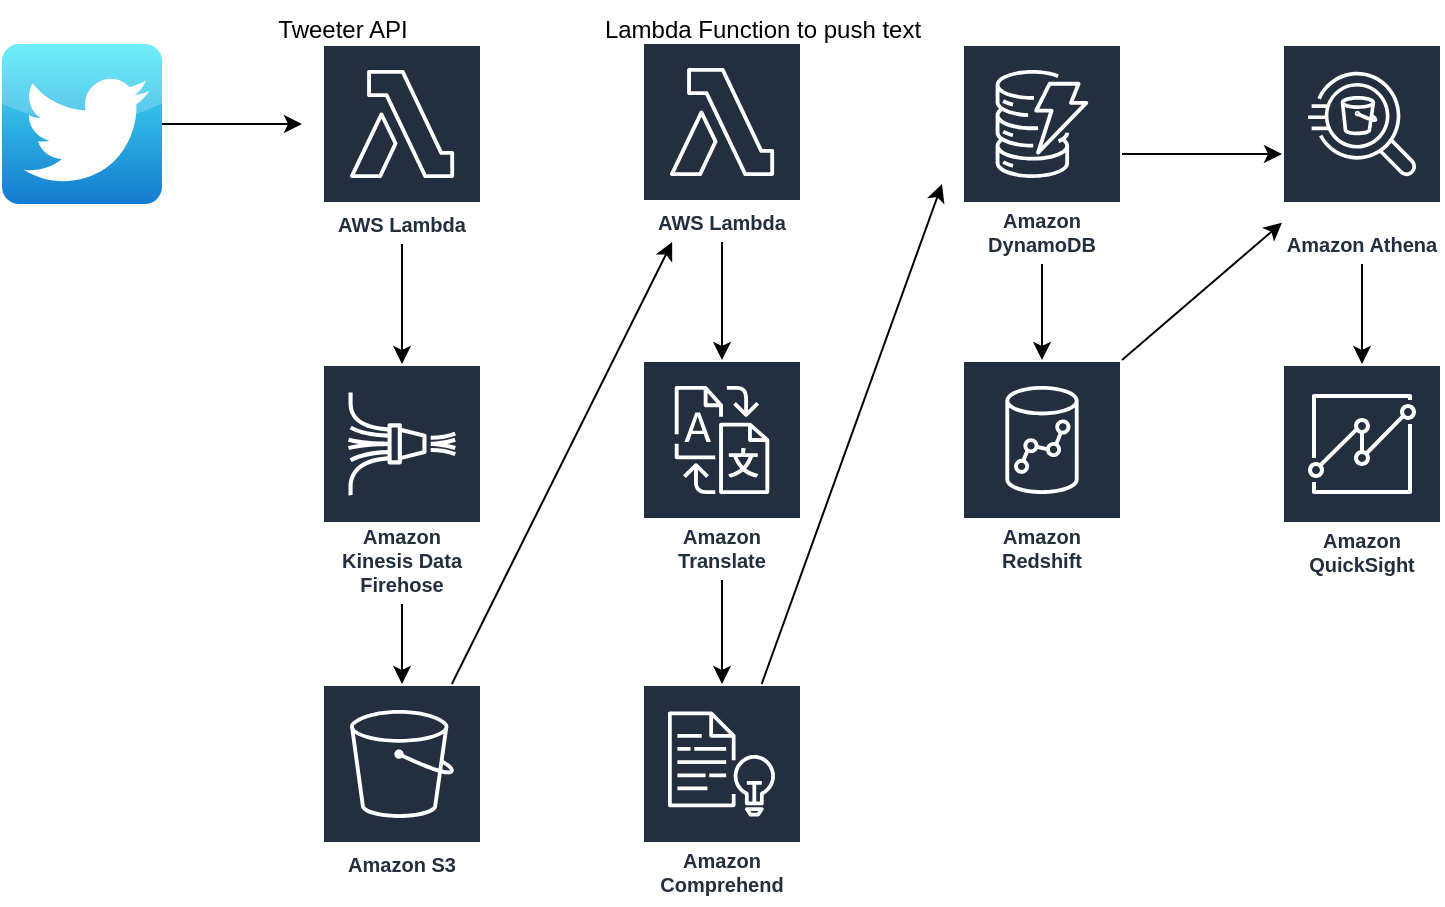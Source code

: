 <mxfile version="22.0.4" type="github">
  <diagram name="Page-1" id="dyy4JHxhdrdSeSU1JlN6">
    <mxGraphModel dx="1034" dy="398" grid="1" gridSize="10" guides="1" tooltips="1" connect="1" arrows="1" fold="1" page="1" pageScale="1" pageWidth="850" pageHeight="1100" math="0" shadow="0">
      <root>
        <mxCell id="0" />
        <mxCell id="1" parent="0" />
        <mxCell id="KFL26OVG4pfI2ZvZVbae-63" style="edgeStyle=orthogonalEdgeStyle;rounded=0;orthogonalLoop=1;jettySize=auto;html=1;" edge="1" parent="1" source="KFL26OVG4pfI2ZvZVbae-1">
          <mxGeometry relative="1" as="geometry">
            <mxPoint x="190" y="80" as="targetPoint" />
          </mxGeometry>
        </mxCell>
        <mxCell id="KFL26OVG4pfI2ZvZVbae-1" value="" style="dashed=0;outlineConnect=0;html=1;align=center;labelPosition=center;verticalLabelPosition=bottom;verticalAlign=top;shape=mxgraph.webicons.twitter;fillColor=#49EAF7;gradientColor=#137BD0" vertex="1" parent="1">
          <mxGeometry x="40" y="40" width="80" height="80" as="geometry" />
        </mxCell>
        <mxCell id="KFL26OVG4pfI2ZvZVbae-20" value="Amazon Redshift" style="sketch=0;outlineConnect=0;fontColor=#232F3E;gradientColor=none;strokeColor=#ffffff;fillColor=#232F3E;dashed=0;verticalLabelPosition=middle;verticalAlign=bottom;align=center;html=1;whiteSpace=wrap;fontSize=10;fontStyle=1;spacing=3;shape=mxgraph.aws4.productIcon;prIcon=mxgraph.aws4.redshift;" vertex="1" parent="1">
          <mxGeometry x="520" y="198" width="80" height="110" as="geometry" />
        </mxCell>
        <mxCell id="KFL26OVG4pfI2ZvZVbae-57" style="edgeStyle=orthogonalEdgeStyle;rounded=0;orthogonalLoop=1;jettySize=auto;html=1;" edge="1" parent="1" source="KFL26OVG4pfI2ZvZVbae-21" target="KFL26OVG4pfI2ZvZVbae-20">
          <mxGeometry relative="1" as="geometry" />
        </mxCell>
        <mxCell id="KFL26OVG4pfI2ZvZVbae-58" style="edgeStyle=orthogonalEdgeStyle;rounded=0;orthogonalLoop=1;jettySize=auto;html=1;" edge="1" parent="1" source="KFL26OVG4pfI2ZvZVbae-21" target="KFL26OVG4pfI2ZvZVbae-22">
          <mxGeometry relative="1" as="geometry" />
        </mxCell>
        <mxCell id="KFL26OVG4pfI2ZvZVbae-21" value="Amazon DynamoDB" style="sketch=0;outlineConnect=0;fontColor=#232F3E;gradientColor=none;strokeColor=#ffffff;fillColor=#232F3E;dashed=0;verticalLabelPosition=middle;verticalAlign=bottom;align=center;html=1;whiteSpace=wrap;fontSize=10;fontStyle=1;spacing=3;shape=mxgraph.aws4.productIcon;prIcon=mxgraph.aws4.dynamodb;" vertex="1" parent="1">
          <mxGeometry x="520" y="40" width="80" height="110" as="geometry" />
        </mxCell>
        <mxCell id="KFL26OVG4pfI2ZvZVbae-60" style="edgeStyle=orthogonalEdgeStyle;rounded=0;orthogonalLoop=1;jettySize=auto;html=1;" edge="1" parent="1" source="KFL26OVG4pfI2ZvZVbae-22" target="KFL26OVG4pfI2ZvZVbae-23">
          <mxGeometry relative="1" as="geometry" />
        </mxCell>
        <mxCell id="KFL26OVG4pfI2ZvZVbae-22" value="Amazon Athena" style="sketch=0;outlineConnect=0;fontColor=#232F3E;gradientColor=none;strokeColor=#ffffff;fillColor=#232F3E;dashed=0;verticalLabelPosition=middle;verticalAlign=bottom;align=center;html=1;whiteSpace=wrap;fontSize=10;fontStyle=1;spacing=3;shape=mxgraph.aws4.productIcon;prIcon=mxgraph.aws4.athena;" vertex="1" parent="1">
          <mxGeometry x="680" y="40" width="80" height="110" as="geometry" />
        </mxCell>
        <mxCell id="KFL26OVG4pfI2ZvZVbae-23" value="Amazon QuickSight" style="sketch=0;outlineConnect=0;fontColor=#232F3E;gradientColor=none;strokeColor=#ffffff;fillColor=#232F3E;dashed=0;verticalLabelPosition=middle;verticalAlign=bottom;align=center;html=1;whiteSpace=wrap;fontSize=10;fontStyle=1;spacing=3;shape=mxgraph.aws4.productIcon;prIcon=mxgraph.aws4.quicksight;" vertex="1" parent="1">
          <mxGeometry x="680" y="200" width="80" height="110" as="geometry" />
        </mxCell>
        <mxCell id="KFL26OVG4pfI2ZvZVbae-54" style="edgeStyle=orthogonalEdgeStyle;rounded=0;orthogonalLoop=1;jettySize=auto;html=1;" edge="1" parent="1" source="KFL26OVG4pfI2ZvZVbae-24" target="KFL26OVG4pfI2ZvZVbae-27">
          <mxGeometry relative="1" as="geometry" />
        </mxCell>
        <mxCell id="KFL26OVG4pfI2ZvZVbae-24" value="AWS Lambda" style="sketch=0;outlineConnect=0;fontColor=#232F3E;gradientColor=none;strokeColor=#ffffff;fillColor=#232F3E;dashed=0;verticalLabelPosition=middle;verticalAlign=bottom;align=center;html=1;whiteSpace=wrap;fontSize=10;fontStyle=1;spacing=3;shape=mxgraph.aws4.productIcon;prIcon=mxgraph.aws4.lambda;" vertex="1" parent="1">
          <mxGeometry x="360" y="39" width="80" height="100" as="geometry" />
        </mxCell>
        <mxCell id="KFL26OVG4pfI2ZvZVbae-50" value="" style="edgeStyle=orthogonalEdgeStyle;rounded=0;orthogonalLoop=1;jettySize=auto;html=1;" edge="1" parent="1" source="KFL26OVG4pfI2ZvZVbae-25" target="KFL26OVG4pfI2ZvZVbae-26">
          <mxGeometry relative="1" as="geometry" />
        </mxCell>
        <mxCell id="KFL26OVG4pfI2ZvZVbae-25" value="Amazon Kinesis Data Firehose" style="sketch=0;outlineConnect=0;fontColor=#232F3E;gradientColor=none;strokeColor=#ffffff;fillColor=#232F3E;dashed=0;verticalLabelPosition=middle;verticalAlign=bottom;align=center;html=1;whiteSpace=wrap;fontSize=10;fontStyle=1;spacing=3;shape=mxgraph.aws4.productIcon;prIcon=mxgraph.aws4.kinesis_data_firehose;" vertex="1" parent="1">
          <mxGeometry x="200" y="200" width="80" height="120" as="geometry" />
        </mxCell>
        <mxCell id="KFL26OVG4pfI2ZvZVbae-26" value="Amazon S3" style="sketch=0;outlineConnect=0;fontColor=#232F3E;gradientColor=none;strokeColor=#ffffff;fillColor=#232F3E;dashed=0;verticalLabelPosition=middle;verticalAlign=bottom;align=center;html=1;whiteSpace=wrap;fontSize=10;fontStyle=1;spacing=3;shape=mxgraph.aws4.productIcon;prIcon=mxgraph.aws4.s3;" vertex="1" parent="1">
          <mxGeometry x="200" y="360" width="80" height="100" as="geometry" />
        </mxCell>
        <mxCell id="KFL26OVG4pfI2ZvZVbae-55" style="edgeStyle=orthogonalEdgeStyle;rounded=0;orthogonalLoop=1;jettySize=auto;html=1;" edge="1" parent="1" source="KFL26OVG4pfI2ZvZVbae-27" target="KFL26OVG4pfI2ZvZVbae-28">
          <mxGeometry relative="1" as="geometry" />
        </mxCell>
        <mxCell id="KFL26OVG4pfI2ZvZVbae-27" value="Amazon Translate" style="sketch=0;outlineConnect=0;fontColor=#232F3E;gradientColor=none;strokeColor=#ffffff;fillColor=#232F3E;dashed=0;verticalLabelPosition=middle;verticalAlign=bottom;align=center;html=1;whiteSpace=wrap;fontSize=10;fontStyle=1;spacing=3;shape=mxgraph.aws4.productIcon;prIcon=mxgraph.aws4.translate;" vertex="1" parent="1">
          <mxGeometry x="360" y="198" width="80" height="110" as="geometry" />
        </mxCell>
        <mxCell id="KFL26OVG4pfI2ZvZVbae-28" value="Amazon Comprehend" style="sketch=0;outlineConnect=0;fontColor=#232F3E;gradientColor=none;strokeColor=#ffffff;fillColor=#232F3E;dashed=0;verticalLabelPosition=middle;verticalAlign=bottom;align=center;html=1;whiteSpace=wrap;fontSize=10;fontStyle=1;spacing=3;shape=mxgraph.aws4.productIcon;prIcon=mxgraph.aws4.comprehend;" vertex="1" parent="1">
          <mxGeometry x="360" y="360" width="80" height="110" as="geometry" />
        </mxCell>
        <mxCell id="KFL26OVG4pfI2ZvZVbae-53" value="" style="endArrow=classic;html=1;rounded=0;" edge="1" parent="1" source="KFL26OVG4pfI2ZvZVbae-26" target="KFL26OVG4pfI2ZvZVbae-24">
          <mxGeometry width="50" height="50" relative="1" as="geometry">
            <mxPoint x="280" y="200" as="sourcePoint" />
            <mxPoint x="330" y="150" as="targetPoint" />
          </mxGeometry>
        </mxCell>
        <mxCell id="KFL26OVG4pfI2ZvZVbae-56" value="" style="endArrow=classic;html=1;rounded=0;" edge="1" parent="1" source="KFL26OVG4pfI2ZvZVbae-28">
          <mxGeometry width="50" height="50" relative="1" as="geometry">
            <mxPoint x="440" y="340" as="sourcePoint" />
            <mxPoint x="510" y="110" as="targetPoint" />
          </mxGeometry>
        </mxCell>
        <mxCell id="KFL26OVG4pfI2ZvZVbae-59" value="" style="endArrow=classic;html=1;rounded=0;" edge="1" parent="1" target="KFL26OVG4pfI2ZvZVbae-22">
          <mxGeometry width="50" height="50" relative="1" as="geometry">
            <mxPoint x="600" y="198" as="sourcePoint" />
            <mxPoint x="650" y="148" as="targetPoint" />
          </mxGeometry>
        </mxCell>
        <mxCell id="KFL26OVG4pfI2ZvZVbae-62" style="edgeStyle=orthogonalEdgeStyle;rounded=0;orthogonalLoop=1;jettySize=auto;html=1;" edge="1" parent="1" source="KFL26OVG4pfI2ZvZVbae-61" target="KFL26OVG4pfI2ZvZVbae-25">
          <mxGeometry relative="1" as="geometry" />
        </mxCell>
        <mxCell id="KFL26OVG4pfI2ZvZVbae-61" value="AWS Lambda" style="sketch=0;outlineConnect=0;fontColor=#232F3E;gradientColor=none;strokeColor=#ffffff;fillColor=#232F3E;dashed=0;verticalLabelPosition=middle;verticalAlign=bottom;align=center;html=1;whiteSpace=wrap;fontSize=10;fontStyle=1;spacing=3;shape=mxgraph.aws4.productIcon;prIcon=mxgraph.aws4.lambda;" vertex="1" parent="1">
          <mxGeometry x="200" y="40" width="80" height="100" as="geometry" />
        </mxCell>
        <mxCell id="KFL26OVG4pfI2ZvZVbae-64" value="Tweeter API" style="text;html=1;align=center;verticalAlign=middle;resizable=0;points=[];autosize=1;strokeColor=none;fillColor=none;" vertex="1" parent="1">
          <mxGeometry x="165" y="18" width="90" height="30" as="geometry" />
        </mxCell>
        <mxCell id="KFL26OVG4pfI2ZvZVbae-65" value="Lambda Function to push text" style="text;html=1;align=center;verticalAlign=middle;resizable=0;points=[];autosize=1;strokeColor=none;fillColor=none;" vertex="1" parent="1">
          <mxGeometry x="330" y="18" width="180" height="30" as="geometry" />
        </mxCell>
      </root>
    </mxGraphModel>
  </diagram>
</mxfile>

